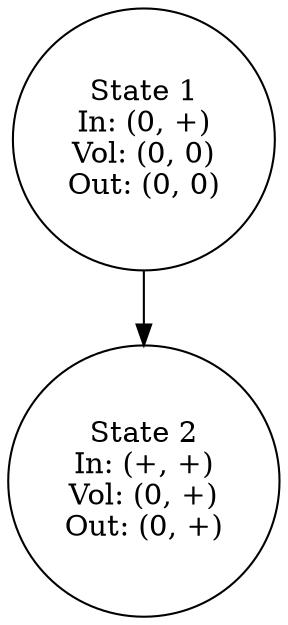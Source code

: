 strict digraph "" {
	graph [normalize=True,
		overlap=False,
		sep=1.2,
		smoothing=avg_dist,
		splines=True
	];
	node [label="\N",
		shape=circle
	];
	inflow_0_3_outflow_0_2_volume_0_2_	 [label="State 1
In: (0, +)
Vol: (0, 0)
Out: (0, 0)",
		tooltip="correspondence_valid: true
derivatives:
- In will go up from 0
- Vol will stay at 0
- Out will stay at 0
extreme_valid: true
valid: \
true
"];
	inflow_1_3_outflow_0_3_volume_0_3_	 [label="State 2
In: (+, +)
Vol: (0, +)
Out: (0, +)",
		tooltip="correspondence_valid: true
derivatives:
- In may go up from +
- Vol will go up from 0
- Out will go up from 0
extreme_valid: true
\
valid: true
"];
	inflow_0_3_outflow_0_2_volume_0_2_ -> inflow_1_3_outflow_0_3_volume_0_3_	 [tooltip="continuous_valid: true
derivative_valid: false
magnitude_valid: true
not_equal_valid: true
point_range_valid: true
transition_valid: \
true
"];
}
